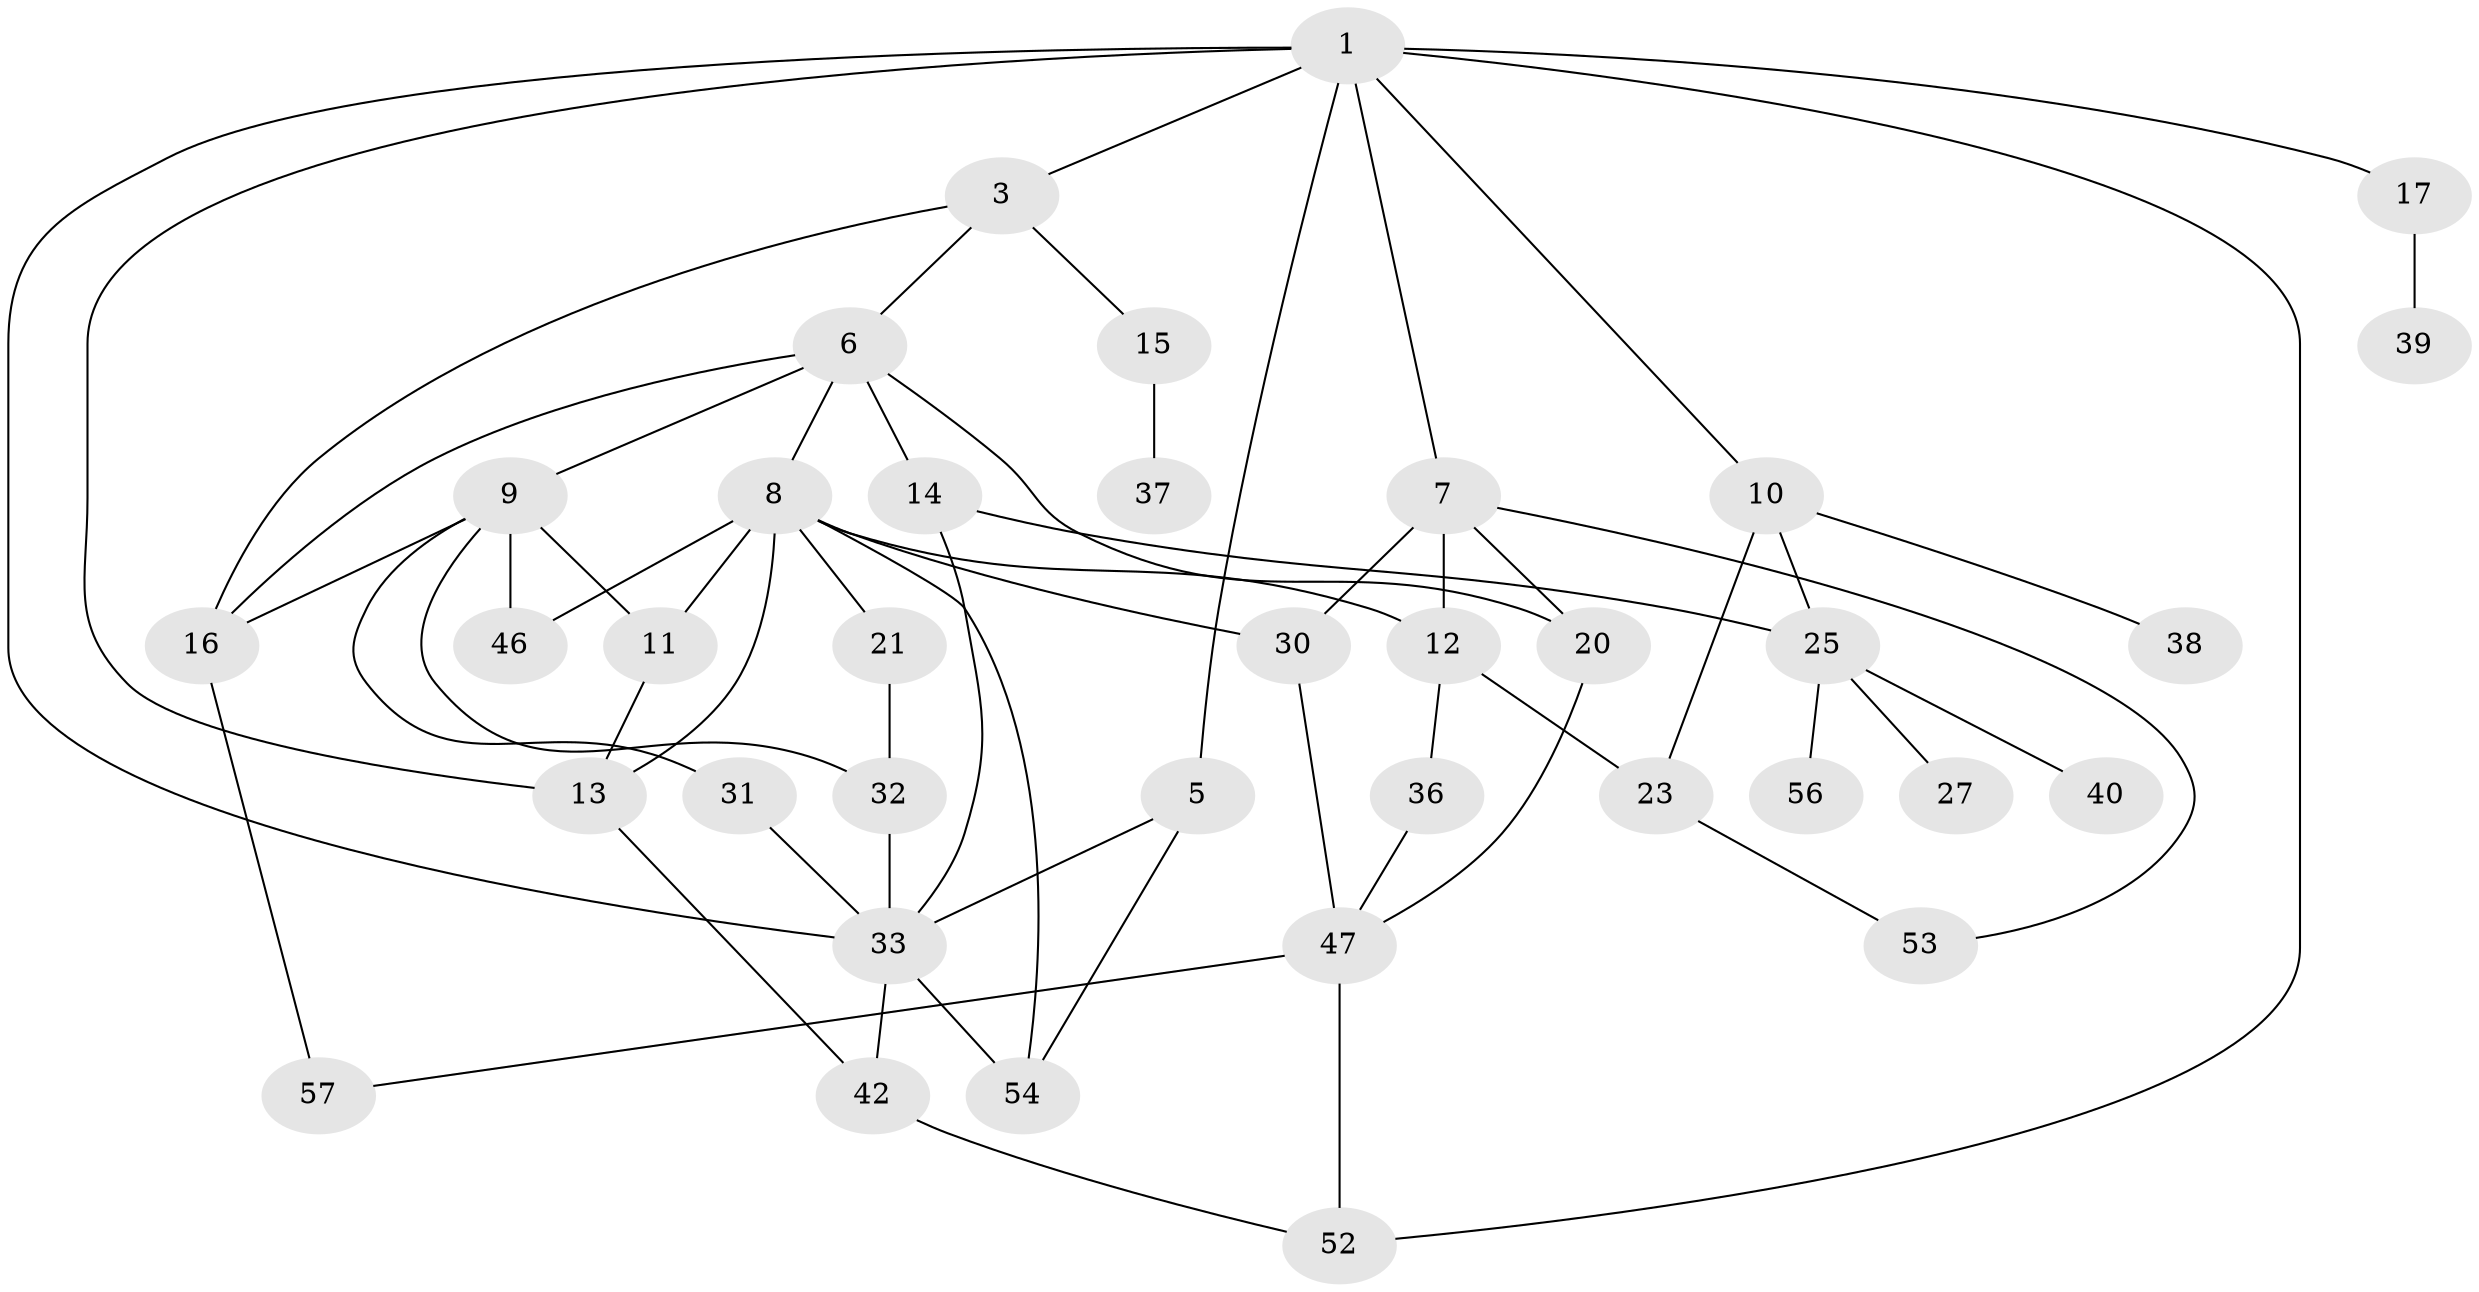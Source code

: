 // Generated by graph-tools (version 1.1) at 2025/23/03/03/25 07:23:31]
// undirected, 37 vertices, 61 edges
graph export_dot {
graph [start="1"]
  node [color=gray90,style=filled];
  1 [super="+2"];
  3 [super="+4"];
  5 [super="+44"];
  6 [super="+41"];
  7 [super="+18"];
  8 [super="+51"];
  9 [super="+19"];
  10 [super="+49"];
  11;
  12 [super="+24"];
  13 [super="+45"];
  14 [super="+22"];
  15 [super="+28"];
  16 [super="+29"];
  17;
  20 [super="+55"];
  21;
  23 [super="+43"];
  25 [super="+26"];
  27;
  30;
  31;
  32 [super="+34"];
  33 [super="+35"];
  36;
  37;
  38;
  39;
  40;
  42 [super="+50"];
  46;
  47 [super="+48"];
  52;
  53;
  54;
  56;
  57;
  1 -- 7;
  1 -- 10;
  1 -- 33;
  1 -- 17;
  1 -- 3;
  1 -- 52;
  1 -- 5;
  1 -- 13;
  3 -- 6;
  3 -- 15;
  3 -- 16;
  5 -- 54;
  5 -- 33;
  6 -- 8;
  6 -- 9 [weight=2];
  6 -- 14;
  6 -- 16;
  6 -- 20 [weight=2];
  7 -- 12;
  7 -- 30;
  7 -- 20;
  7 -- 53;
  8 -- 21;
  8 -- 46;
  8 -- 30;
  8 -- 12;
  8 -- 54;
  8 -- 11;
  8 -- 13;
  9 -- 11;
  9 -- 16;
  9 -- 31;
  9 -- 46;
  9 -- 32;
  10 -- 23;
  10 -- 38;
  10 -- 25;
  11 -- 13;
  12 -- 36;
  12 -- 23;
  13 -- 42;
  14 -- 25;
  14 -- 33;
  15 -- 37;
  16 -- 57;
  17 -- 39;
  20 -- 47;
  21 -- 32;
  23 -- 53;
  25 -- 27;
  25 -- 56;
  25 -- 40;
  30 -- 47;
  31 -- 33;
  32 -- 33;
  33 -- 42;
  33 -- 54;
  36 -- 47;
  42 -- 52;
  47 -- 57;
  47 -- 52;
}
